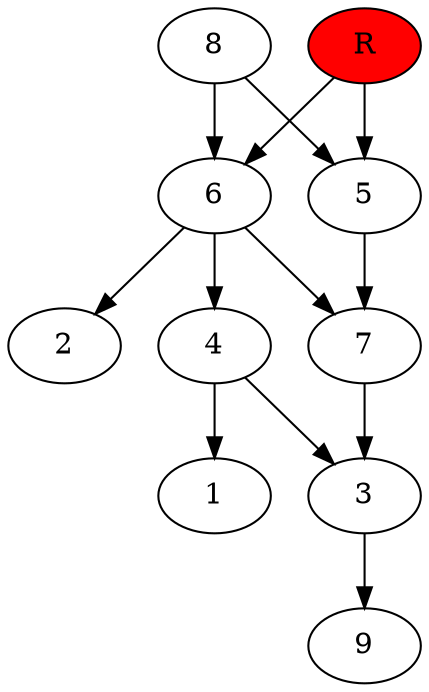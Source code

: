 digraph prb22723 {
	1
	2
	3
	4
	5
	6
	7
	8
	R [fillcolor="#ff0000" style=filled]
	3 -> 9
	4 -> 1
	4 -> 3
	5 -> 7
	6 -> 2
	6 -> 4
	6 -> 7
	7 -> 3
	8 -> 5
	8 -> 6
	R -> 5
	R -> 6
}
